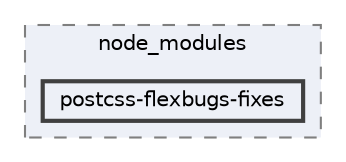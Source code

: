 digraph "pkiclassroomrescheduler/src/main/frontend/node_modules/postcss-flexbugs-fixes"
{
 // LATEX_PDF_SIZE
  bgcolor="transparent";
  edge [fontname=Helvetica,fontsize=10,labelfontname=Helvetica,labelfontsize=10];
  node [fontname=Helvetica,fontsize=10,shape=box,height=0.2,width=0.4];
  compound=true
  subgraph clusterdir_72953eda66ccb3a2722c28e1c3e6c23b {
    graph [ bgcolor="#edf0f7", pencolor="grey50", label="node_modules", fontname=Helvetica,fontsize=10 style="filled,dashed", URL="dir_72953eda66ccb3a2722c28e1c3e6c23b.html",tooltip=""]
  dir_8ecc1e41508ce107d7f641968662688d [label="postcss-flexbugs-fixes", fillcolor="#edf0f7", color="grey25", style="filled,bold", URL="dir_8ecc1e41508ce107d7f641968662688d.html",tooltip=""];
  }
}

